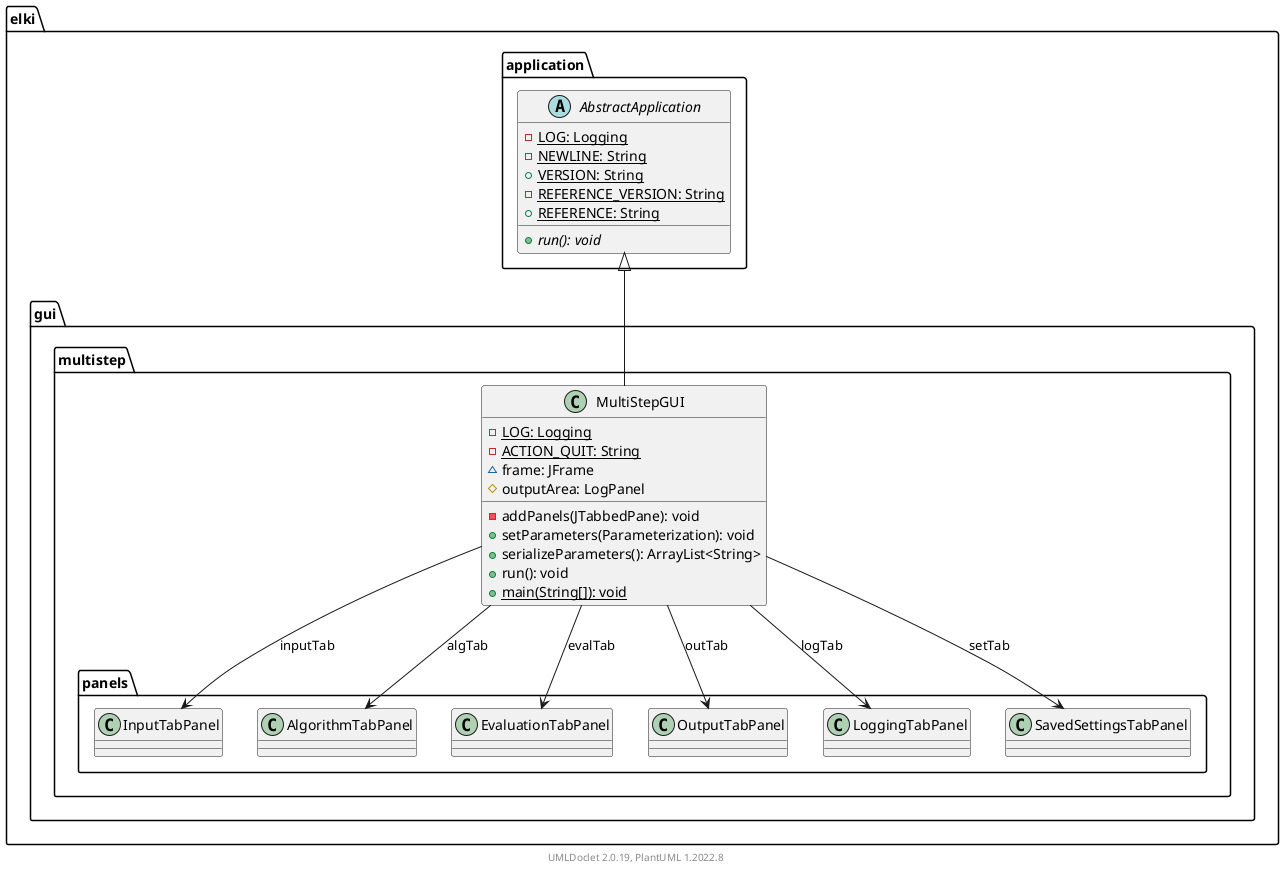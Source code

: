 @startuml
    remove .*\.(Instance|Par|Parameterizer|Factory)$
    namespace elki.gui.multistep {

        class MultiStepGUI [[MultiStepGUI.html]] {
            {static} -LOG: Logging
            {static} -ACTION_QUIT: String
            ~frame: JFrame
            #outputArea: LogPanel
            -addPanels(JTabbedPane): void
            +setParameters(Parameterization): void
            +serializeParameters(): ArrayList<String>
            +run(): void
            {static} +main(String[]): void
        }

        elki.application.AbstractApplication <|-- MultiStepGUI
        MultiStepGUI --> elki.gui.multistep.panels.InputTabPanel: inputTab
        MultiStepGUI --> elki.gui.multistep.panels.AlgorithmTabPanel: algTab
        MultiStepGUI --> elki.gui.multistep.panels.EvaluationTabPanel: evalTab
        MultiStepGUI --> elki.gui.multistep.panels.OutputTabPanel: outTab
        MultiStepGUI --> elki.gui.multistep.panels.LoggingTabPanel: logTab
        MultiStepGUI --> elki.gui.multistep.panels.SavedSettingsTabPanel: setTab
    }

    namespace elki.application {
        abstract class AbstractApplication [[../../application/AbstractApplication.html]] {
            {static} -LOG: Logging
            {static} -NEWLINE: String
            {static} +VERSION: String
            {static} -REFERENCE_VERSION: String
            {static} +REFERENCE: String
            {abstract} +run(): void
        }
    }

    center footer UMLDoclet 2.0.19, PlantUML 1.2022.8
@enduml
